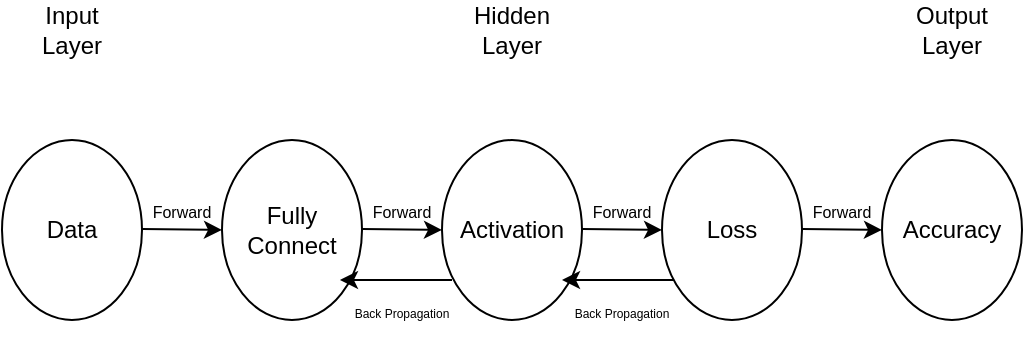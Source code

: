 <mxfile version="16.5.4" type="github">
  <diagram id="C5RBs43oDa-KdzZeNtuy" name="Page-1">
    <mxGraphModel dx="728" dy="402" grid="1" gridSize="10" guides="1" tooltips="1" connect="1" arrows="1" fold="1" page="1" pageScale="1" pageWidth="827" pageHeight="1169" math="0" shadow="0">
      <root>
        <mxCell id="WIyWlLk6GJQsqaUBKTNV-0" />
        <mxCell id="WIyWlLk6GJQsqaUBKTNV-1" parent="WIyWlLk6GJQsqaUBKTNV-0" />
        <mxCell id="F_i0khBpR1WR50BoNfie-0" value="" style="ellipse;whiteSpace=wrap;html=1;" vertex="1" parent="WIyWlLk6GJQsqaUBKTNV-1">
          <mxGeometry x="140" y="270" width="70" height="90" as="geometry" />
        </mxCell>
        <mxCell id="F_i0khBpR1WR50BoNfie-1" value="" style="endArrow=classic;html=1;rounded=0;" edge="1" parent="WIyWlLk6GJQsqaUBKTNV-1">
          <mxGeometry width="50" height="50" relative="1" as="geometry">
            <mxPoint x="210" y="314.5" as="sourcePoint" />
            <mxPoint x="250" y="315" as="targetPoint" />
          </mxGeometry>
        </mxCell>
        <mxCell id="F_i0khBpR1WR50BoNfie-10" value="Data" style="text;html=1;strokeColor=none;fillColor=none;align=center;verticalAlign=middle;whiteSpace=wrap;rounded=0;" vertex="1" parent="WIyWlLk6GJQsqaUBKTNV-1">
          <mxGeometry x="145" y="300" width="60" height="30" as="geometry" />
        </mxCell>
        <mxCell id="F_i0khBpR1WR50BoNfie-15" value="" style="ellipse;whiteSpace=wrap;html=1;" vertex="1" parent="WIyWlLk6GJQsqaUBKTNV-1">
          <mxGeometry x="470" y="270" width="70" height="90" as="geometry" />
        </mxCell>
        <mxCell id="F_i0khBpR1WR50BoNfie-16" value="" style="ellipse;whiteSpace=wrap;html=1;" vertex="1" parent="WIyWlLk6GJQsqaUBKTNV-1">
          <mxGeometry x="360" y="270" width="70" height="90" as="geometry" />
        </mxCell>
        <mxCell id="F_i0khBpR1WR50BoNfie-17" value="" style="ellipse;whiteSpace=wrap;html=1;" vertex="1" parent="WIyWlLk6GJQsqaUBKTNV-1">
          <mxGeometry x="580" y="270" width="70" height="90" as="geometry" />
        </mxCell>
        <mxCell id="F_i0khBpR1WR50BoNfie-19" value="" style="endArrow=classic;html=1;rounded=0;" edge="1" parent="WIyWlLk6GJQsqaUBKTNV-1">
          <mxGeometry width="50" height="50" relative="1" as="geometry">
            <mxPoint x="320" y="314.5" as="sourcePoint" />
            <mxPoint x="360" y="315" as="targetPoint" />
          </mxGeometry>
        </mxCell>
        <mxCell id="F_i0khBpR1WR50BoNfie-20" value="" style="endArrow=classic;html=1;rounded=0;" edge="1" parent="WIyWlLk6GJQsqaUBKTNV-1">
          <mxGeometry width="50" height="50" relative="1" as="geometry">
            <mxPoint x="430" y="314.5" as="sourcePoint" />
            <mxPoint x="470" y="315" as="targetPoint" />
          </mxGeometry>
        </mxCell>
        <mxCell id="F_i0khBpR1WR50BoNfie-21" value="" style="endArrow=classic;html=1;rounded=0;" edge="1" parent="WIyWlLk6GJQsqaUBKTNV-1">
          <mxGeometry width="50" height="50" relative="1" as="geometry">
            <mxPoint x="540" y="314.5" as="sourcePoint" />
            <mxPoint x="580" y="315" as="targetPoint" />
          </mxGeometry>
        </mxCell>
        <mxCell id="F_i0khBpR1WR50BoNfie-18" value="" style="ellipse;whiteSpace=wrap;html=1;" vertex="1" parent="WIyWlLk6GJQsqaUBKTNV-1">
          <mxGeometry x="250" y="270" width="70" height="90" as="geometry" />
        </mxCell>
        <mxCell id="F_i0khBpR1WR50BoNfie-11" value="Fully Connect" style="text;html=1;strokeColor=none;fillColor=none;align=center;verticalAlign=middle;whiteSpace=wrap;rounded=0;" vertex="1" parent="WIyWlLk6GJQsqaUBKTNV-1">
          <mxGeometry x="255" y="300" width="60" height="30" as="geometry" />
        </mxCell>
        <mxCell id="F_i0khBpR1WR50BoNfie-12" value="Activation" style="text;html=1;strokeColor=none;fillColor=none;align=center;verticalAlign=middle;whiteSpace=wrap;rounded=0;" vertex="1" parent="WIyWlLk6GJQsqaUBKTNV-1">
          <mxGeometry x="365" y="300" width="60" height="30" as="geometry" />
        </mxCell>
        <mxCell id="F_i0khBpR1WR50BoNfie-13" value="Loss" style="text;html=1;strokeColor=none;fillColor=none;align=center;verticalAlign=middle;whiteSpace=wrap;rounded=0;" vertex="1" parent="WIyWlLk6GJQsqaUBKTNV-1">
          <mxGeometry x="475" y="300" width="60" height="30" as="geometry" />
        </mxCell>
        <mxCell id="F_i0khBpR1WR50BoNfie-14" value="Accuracy" style="text;html=1;strokeColor=none;fillColor=none;align=center;verticalAlign=middle;whiteSpace=wrap;rounded=0;" vertex="1" parent="WIyWlLk6GJQsqaUBKTNV-1">
          <mxGeometry x="585" y="300" width="60" height="30" as="geometry" />
        </mxCell>
        <mxCell id="F_i0khBpR1WR50BoNfie-23" value="Input Layer" style="text;html=1;strokeColor=none;fillColor=none;align=center;verticalAlign=middle;whiteSpace=wrap;rounded=0;" vertex="1" parent="WIyWlLk6GJQsqaUBKTNV-1">
          <mxGeometry x="145" y="200" width="60" height="30" as="geometry" />
        </mxCell>
        <mxCell id="F_i0khBpR1WR50BoNfie-24" value="Hidden Layer" style="text;html=1;strokeColor=none;fillColor=none;align=center;verticalAlign=middle;whiteSpace=wrap;rounded=0;" vertex="1" parent="WIyWlLk6GJQsqaUBKTNV-1">
          <mxGeometry x="365" y="200" width="60" height="30" as="geometry" />
        </mxCell>
        <mxCell id="F_i0khBpR1WR50BoNfie-25" value="Output Layer" style="text;html=1;strokeColor=none;fillColor=none;align=center;verticalAlign=middle;whiteSpace=wrap;rounded=0;" vertex="1" parent="WIyWlLk6GJQsqaUBKTNV-1">
          <mxGeometry x="585" y="200" width="60" height="30" as="geometry" />
        </mxCell>
        <mxCell id="F_i0khBpR1WR50BoNfie-26" value="" style="endArrow=classic;html=1;rounded=0;exitX=0.086;exitY=0.778;exitDx=0;exitDy=0;exitPerimeter=0;" edge="1" parent="WIyWlLk6GJQsqaUBKTNV-1" source="F_i0khBpR1WR50BoNfie-15">
          <mxGeometry width="50" height="50" relative="1" as="geometry">
            <mxPoint x="470" y="340" as="sourcePoint" />
            <mxPoint x="420" y="340" as="targetPoint" />
          </mxGeometry>
        </mxCell>
        <mxCell id="F_i0khBpR1WR50BoNfie-28" value="" style="endArrow=classic;html=1;rounded=0;exitX=0.086;exitY=0.778;exitDx=0;exitDy=0;exitPerimeter=0;" edge="1" parent="WIyWlLk6GJQsqaUBKTNV-1">
          <mxGeometry width="50" height="50" relative="1" as="geometry">
            <mxPoint x="365" y="340.02" as="sourcePoint" />
            <mxPoint x="308.98" y="340" as="targetPoint" />
          </mxGeometry>
        </mxCell>
        <mxCell id="F_i0khBpR1WR50BoNfie-29" value="&lt;font style=&quot;font-size: 6px&quot;&gt;Back Propagation&lt;/font&gt;" style="text;html=1;strokeColor=none;fillColor=none;align=center;verticalAlign=middle;whiteSpace=wrap;rounded=0;" vertex="1" parent="WIyWlLk6GJQsqaUBKTNV-1">
          <mxGeometry x="310" y="340" width="60" height="30" as="geometry" />
        </mxCell>
        <mxCell id="F_i0khBpR1WR50BoNfie-30" value="&lt;font style=&quot;font-size: 8px&quot;&gt;Forward&lt;/font&gt;" style="text;html=1;strokeColor=none;fillColor=none;align=center;verticalAlign=middle;whiteSpace=wrap;rounded=0;" vertex="1" parent="WIyWlLk6GJQsqaUBKTNV-1">
          <mxGeometry x="200" y="290" width="60" height="30" as="geometry" />
        </mxCell>
        <mxCell id="F_i0khBpR1WR50BoNfie-31" value="&lt;font style=&quot;font-size: 8px&quot;&gt;Forward&lt;/font&gt;" style="text;html=1;strokeColor=none;fillColor=none;align=center;verticalAlign=middle;whiteSpace=wrap;rounded=0;" vertex="1" parent="WIyWlLk6GJQsqaUBKTNV-1">
          <mxGeometry x="310" y="290" width="60" height="30" as="geometry" />
        </mxCell>
        <mxCell id="F_i0khBpR1WR50BoNfie-32" value="&lt;font style=&quot;font-size: 8px&quot;&gt;Forward&lt;/font&gt;" style="text;html=1;strokeColor=none;fillColor=none;align=center;verticalAlign=middle;whiteSpace=wrap;rounded=0;" vertex="1" parent="WIyWlLk6GJQsqaUBKTNV-1">
          <mxGeometry x="420" y="290" width="60" height="30" as="geometry" />
        </mxCell>
        <mxCell id="F_i0khBpR1WR50BoNfie-33" value="&lt;font style=&quot;font-size: 8px&quot;&gt;Forward&lt;/font&gt;" style="text;html=1;strokeColor=none;fillColor=none;align=center;verticalAlign=middle;whiteSpace=wrap;rounded=0;" vertex="1" parent="WIyWlLk6GJQsqaUBKTNV-1">
          <mxGeometry x="530" y="290" width="60" height="30" as="geometry" />
        </mxCell>
        <mxCell id="F_i0khBpR1WR50BoNfie-34" value="&lt;font style=&quot;font-size: 6px&quot;&gt;Back Propagation&lt;/font&gt;" style="text;html=1;strokeColor=none;fillColor=none;align=center;verticalAlign=middle;whiteSpace=wrap;rounded=0;" vertex="1" parent="WIyWlLk6GJQsqaUBKTNV-1">
          <mxGeometry x="420" y="340" width="60" height="30" as="geometry" />
        </mxCell>
      </root>
    </mxGraphModel>
  </diagram>
</mxfile>
